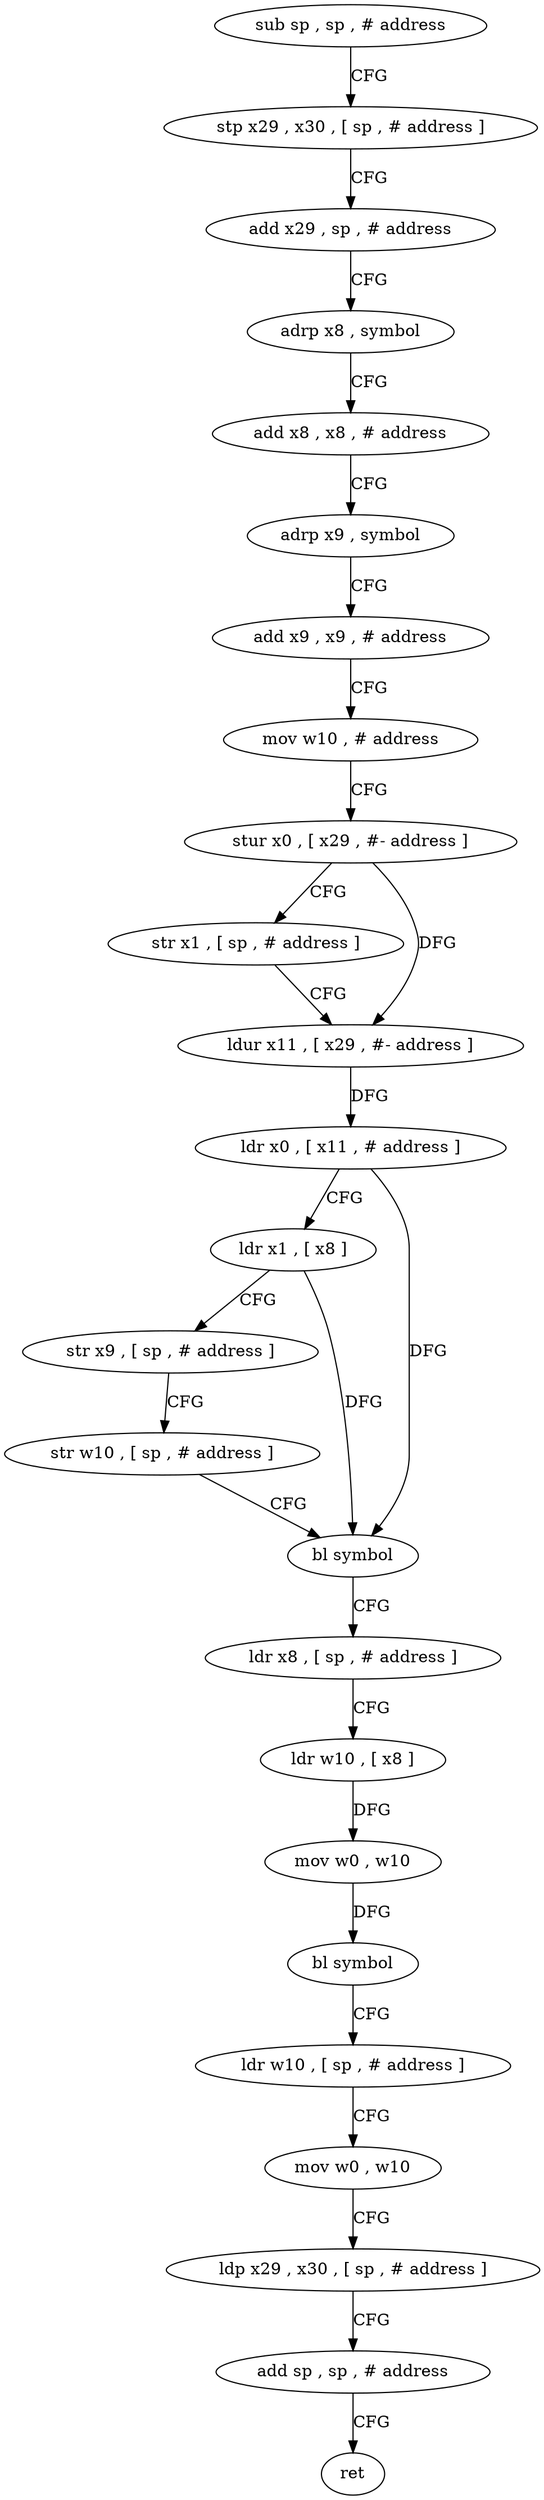 digraph "func" {
"4214408" [label = "sub sp , sp , # address" ]
"4214412" [label = "stp x29 , x30 , [ sp , # address ]" ]
"4214416" [label = "add x29 , sp , # address" ]
"4214420" [label = "adrp x8 , symbol" ]
"4214424" [label = "add x8 , x8 , # address" ]
"4214428" [label = "adrp x9 , symbol" ]
"4214432" [label = "add x9 , x9 , # address" ]
"4214436" [label = "mov w10 , # address" ]
"4214440" [label = "stur x0 , [ x29 , #- address ]" ]
"4214444" [label = "str x1 , [ sp , # address ]" ]
"4214448" [label = "ldur x11 , [ x29 , #- address ]" ]
"4214452" [label = "ldr x0 , [ x11 , # address ]" ]
"4214456" [label = "ldr x1 , [ x8 ]" ]
"4214460" [label = "str x9 , [ sp , # address ]" ]
"4214464" [label = "str w10 , [ sp , # address ]" ]
"4214468" [label = "bl symbol" ]
"4214472" [label = "ldr x8 , [ sp , # address ]" ]
"4214476" [label = "ldr w10 , [ x8 ]" ]
"4214480" [label = "mov w0 , w10" ]
"4214484" [label = "bl symbol" ]
"4214488" [label = "ldr w10 , [ sp , # address ]" ]
"4214492" [label = "mov w0 , w10" ]
"4214496" [label = "ldp x29 , x30 , [ sp , # address ]" ]
"4214500" [label = "add sp , sp , # address" ]
"4214504" [label = "ret" ]
"4214408" -> "4214412" [ label = "CFG" ]
"4214412" -> "4214416" [ label = "CFG" ]
"4214416" -> "4214420" [ label = "CFG" ]
"4214420" -> "4214424" [ label = "CFG" ]
"4214424" -> "4214428" [ label = "CFG" ]
"4214428" -> "4214432" [ label = "CFG" ]
"4214432" -> "4214436" [ label = "CFG" ]
"4214436" -> "4214440" [ label = "CFG" ]
"4214440" -> "4214444" [ label = "CFG" ]
"4214440" -> "4214448" [ label = "DFG" ]
"4214444" -> "4214448" [ label = "CFG" ]
"4214448" -> "4214452" [ label = "DFG" ]
"4214452" -> "4214456" [ label = "CFG" ]
"4214452" -> "4214468" [ label = "DFG" ]
"4214456" -> "4214460" [ label = "CFG" ]
"4214456" -> "4214468" [ label = "DFG" ]
"4214460" -> "4214464" [ label = "CFG" ]
"4214464" -> "4214468" [ label = "CFG" ]
"4214468" -> "4214472" [ label = "CFG" ]
"4214472" -> "4214476" [ label = "CFG" ]
"4214476" -> "4214480" [ label = "DFG" ]
"4214480" -> "4214484" [ label = "DFG" ]
"4214484" -> "4214488" [ label = "CFG" ]
"4214488" -> "4214492" [ label = "CFG" ]
"4214492" -> "4214496" [ label = "CFG" ]
"4214496" -> "4214500" [ label = "CFG" ]
"4214500" -> "4214504" [ label = "CFG" ]
}
